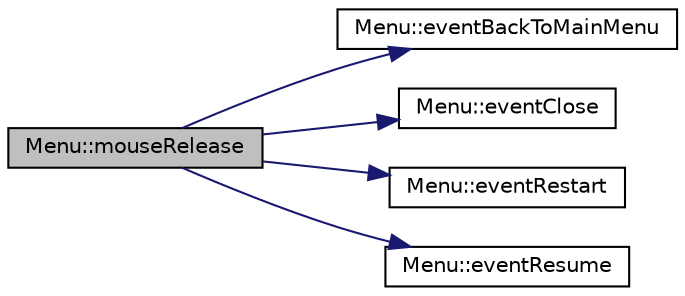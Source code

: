 digraph G
{
  edge [fontname="Helvetica",fontsize="10",labelfontname="Helvetica",labelfontsize="10"];
  node [fontname="Helvetica",fontsize="10",shape=record];
  rankdir="LR";
  Node1 [label="Menu::mouseRelease",height=0.2,width=0.4,color="black", fillcolor="grey75", style="filled" fontcolor="black"];
  Node1 -> Node2 [color="midnightblue",fontsize="10",style="solid",fontname="Helvetica"];
  Node2 [label="Menu::eventBackToMainMenu",height=0.2,width=0.4,color="black", fillcolor="white", style="filled",URL="$classMenu.html#a1a41d93f3a2ef104cfef50d098410f6d"];
  Node1 -> Node3 [color="midnightblue",fontsize="10",style="solid",fontname="Helvetica"];
  Node3 [label="Menu::eventClose",height=0.2,width=0.4,color="black", fillcolor="white", style="filled",URL="$classMenu.html#af2047c05912e6ff4f898226af398a1c3"];
  Node1 -> Node4 [color="midnightblue",fontsize="10",style="solid",fontname="Helvetica"];
  Node4 [label="Menu::eventRestart",height=0.2,width=0.4,color="black", fillcolor="white", style="filled",URL="$classMenu.html#a99f19b00b41660d698c617d09e5c00ce"];
  Node1 -> Node5 [color="midnightblue",fontsize="10",style="solid",fontname="Helvetica"];
  Node5 [label="Menu::eventResume",height=0.2,width=0.4,color="black", fillcolor="white", style="filled",URL="$classMenu.html#a1d9261957fd57c79aac39deb82d5d7f8"];
}
